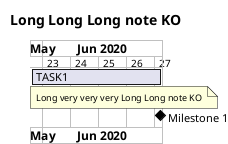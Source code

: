 {
  "sha1": "a9m6zwhk019y42daza7lr68ux3o1aya",
  "insertion": {
    "when": "2024-05-30T20:48:21.842Z",
    "url": "https://github.com/plantuml/plantuml/issues/404",
    "user": "plantuml@gmail.com"
  }
}
@startgantt
title Long Long Long note KO

Project starts 2020-05-29
projectscale weekly

[TASK1] as [T1] starts on 2020-05-29 and ends on 2020-06-30
note bottom
Long very very very Long Long note KO
end note
[Milestone 1] as [M1] happens 2020-06-30

@endgantt
